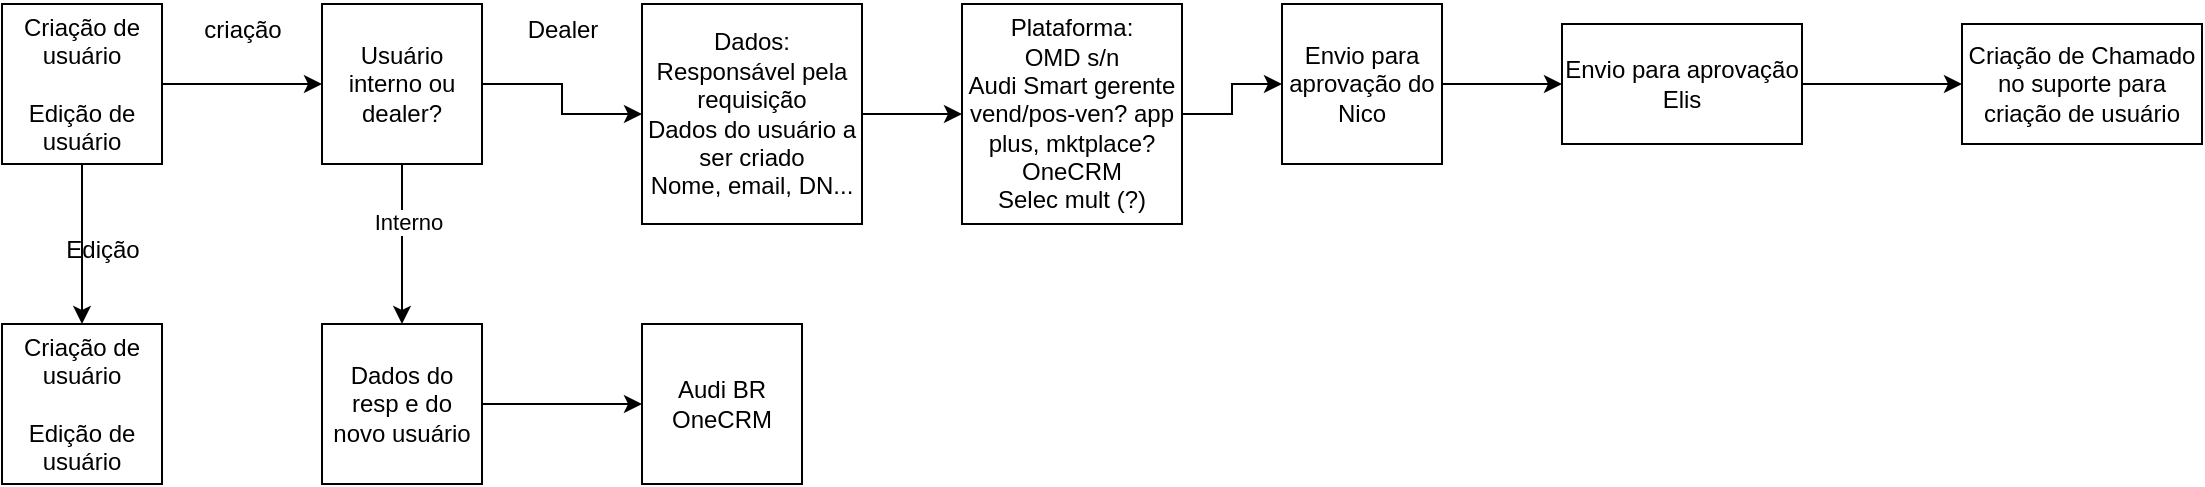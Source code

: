<mxfile version="24.4.9" type="github">
  <diagram name="Page-1" id="VCNTo5o0oTuKVGOChiF5">
    <mxGraphModel dx="1674" dy="738" grid="1" gridSize="10" guides="1" tooltips="1" connect="1" arrows="1" fold="1" page="1" pageScale="1" pageWidth="850" pageHeight="1100" math="0" shadow="0">
      <root>
        <mxCell id="0" />
        <mxCell id="1" parent="0" />
        <mxCell id="rRkaqUsPxJgP9QN9gQN2-3" value="" style="edgeStyle=orthogonalEdgeStyle;rounded=0;orthogonalLoop=1;jettySize=auto;html=1;" edge="1" parent="1" source="rRkaqUsPxJgP9QN9gQN2-1" target="rRkaqUsPxJgP9QN9gQN2-2">
          <mxGeometry relative="1" as="geometry" />
        </mxCell>
        <mxCell id="rRkaqUsPxJgP9QN9gQN2-6" value="" style="edgeStyle=orthogonalEdgeStyle;rounded=0;orthogonalLoop=1;jettySize=auto;html=1;" edge="1" parent="1" source="rRkaqUsPxJgP9QN9gQN2-1" target="rRkaqUsPxJgP9QN9gQN2-5">
          <mxGeometry relative="1" as="geometry" />
        </mxCell>
        <mxCell id="rRkaqUsPxJgP9QN9gQN2-1" value="Criação de usuário&lt;div&gt;&lt;br&gt;&lt;/div&gt;&lt;div&gt;Edição de usuário&lt;/div&gt;" style="whiteSpace=wrap;html=1;aspect=fixed;" vertex="1" parent="1">
          <mxGeometry x="110" y="110" width="80" height="80" as="geometry" />
        </mxCell>
        <mxCell id="rRkaqUsPxJgP9QN9gQN2-9" value="" style="edgeStyle=orthogonalEdgeStyle;rounded=0;orthogonalLoop=1;jettySize=auto;html=1;" edge="1" parent="1" source="rRkaqUsPxJgP9QN9gQN2-2" target="rRkaqUsPxJgP9QN9gQN2-8">
          <mxGeometry relative="1" as="geometry" />
        </mxCell>
        <mxCell id="rRkaqUsPxJgP9QN9gQN2-20" value="" style="edgeStyle=orthogonalEdgeStyle;rounded=0;orthogonalLoop=1;jettySize=auto;html=1;" edge="1" parent="1" source="rRkaqUsPxJgP9QN9gQN2-2" target="rRkaqUsPxJgP9QN9gQN2-19">
          <mxGeometry relative="1" as="geometry" />
        </mxCell>
        <mxCell id="rRkaqUsPxJgP9QN9gQN2-21" value="Interno" style="edgeLabel;html=1;align=center;verticalAlign=middle;resizable=0;points=[];" vertex="1" connectable="0" parent="rRkaqUsPxJgP9QN9gQN2-20">
          <mxGeometry x="-0.275" y="3" relative="1" as="geometry">
            <mxPoint as="offset" />
          </mxGeometry>
        </mxCell>
        <mxCell id="rRkaqUsPxJgP9QN9gQN2-2" value="Usuário interno ou dealer?" style="whiteSpace=wrap;html=1;aspect=fixed;" vertex="1" parent="1">
          <mxGeometry x="270" y="110" width="80" height="80" as="geometry" />
        </mxCell>
        <mxCell id="rRkaqUsPxJgP9QN9gQN2-4" value="criação" style="text;html=1;align=center;verticalAlign=middle;resizable=0;points=[];autosize=1;strokeColor=none;fillColor=none;" vertex="1" parent="1">
          <mxGeometry x="200" y="108" width="60" height="30" as="geometry" />
        </mxCell>
        <mxCell id="rRkaqUsPxJgP9QN9gQN2-5" value="Criação de usuário&lt;div&gt;&lt;br&gt;&lt;/div&gt;&lt;div&gt;Edição de usuário&lt;/div&gt;" style="whiteSpace=wrap;html=1;aspect=fixed;" vertex="1" parent="1">
          <mxGeometry x="110" y="270" width="80" height="80" as="geometry" />
        </mxCell>
        <mxCell id="rRkaqUsPxJgP9QN9gQN2-7" value="Edição" style="text;html=1;align=center;verticalAlign=middle;resizable=0;points=[];autosize=1;strokeColor=none;fillColor=none;" vertex="1" parent="1">
          <mxGeometry x="130" y="218" width="60" height="30" as="geometry" />
        </mxCell>
        <mxCell id="rRkaqUsPxJgP9QN9gQN2-12" value="" style="edgeStyle=orthogonalEdgeStyle;rounded=0;orthogonalLoop=1;jettySize=auto;html=1;" edge="1" parent="1" source="rRkaqUsPxJgP9QN9gQN2-8" target="rRkaqUsPxJgP9QN9gQN2-11">
          <mxGeometry relative="1" as="geometry" />
        </mxCell>
        <mxCell id="rRkaqUsPxJgP9QN9gQN2-8" value="Dados:&lt;div&gt;Responsável pela requisição&lt;/div&gt;&lt;div&gt;Dados do usuário a ser criado&lt;br&gt;&lt;div&gt;Nome, email, DN...&lt;/div&gt;&lt;/div&gt;" style="whiteSpace=wrap;html=1;aspect=fixed;" vertex="1" parent="1">
          <mxGeometry x="430" y="110" width="110" height="110" as="geometry" />
        </mxCell>
        <mxCell id="rRkaqUsPxJgP9QN9gQN2-10" value="Dealer" style="text;html=1;align=center;verticalAlign=middle;resizable=0;points=[];autosize=1;strokeColor=none;fillColor=none;" vertex="1" parent="1">
          <mxGeometry x="360" y="108" width="60" height="30" as="geometry" />
        </mxCell>
        <mxCell id="rRkaqUsPxJgP9QN9gQN2-14" value="" style="edgeStyle=orthogonalEdgeStyle;rounded=0;orthogonalLoop=1;jettySize=auto;html=1;" edge="1" parent="1" source="rRkaqUsPxJgP9QN9gQN2-11" target="rRkaqUsPxJgP9QN9gQN2-13">
          <mxGeometry relative="1" as="geometry" />
        </mxCell>
        <mxCell id="rRkaqUsPxJgP9QN9gQN2-11" value="Plataforma:&lt;div&gt;OMD s/n&lt;/div&gt;&lt;div&gt;Audi Smart gerente vend/pos-ven? app plus, mktplace?&lt;/div&gt;&lt;div&gt;&lt;span style=&quot;background-color: initial;&quot;&gt;OneCRM&lt;/span&gt;&lt;/div&gt;&lt;div&gt;Selec mult (?)&lt;/div&gt;" style="whiteSpace=wrap;html=1;aspect=fixed;" vertex="1" parent="1">
          <mxGeometry x="590" y="110" width="110" height="110" as="geometry" />
        </mxCell>
        <mxCell id="rRkaqUsPxJgP9QN9gQN2-16" value="" style="edgeStyle=orthogonalEdgeStyle;rounded=0;orthogonalLoop=1;jettySize=auto;html=1;" edge="1" parent="1" source="rRkaqUsPxJgP9QN9gQN2-13" target="rRkaqUsPxJgP9QN9gQN2-15">
          <mxGeometry relative="1" as="geometry" />
        </mxCell>
        <mxCell id="rRkaqUsPxJgP9QN9gQN2-13" value="Envio para aprovação do Nico" style="whiteSpace=wrap;html=1;aspect=fixed;" vertex="1" parent="1">
          <mxGeometry x="750" y="110" width="80" height="80" as="geometry" />
        </mxCell>
        <mxCell id="rRkaqUsPxJgP9QN9gQN2-18" value="" style="edgeStyle=orthogonalEdgeStyle;rounded=0;orthogonalLoop=1;jettySize=auto;html=1;" edge="1" parent="1" source="rRkaqUsPxJgP9QN9gQN2-15" target="rRkaqUsPxJgP9QN9gQN2-17">
          <mxGeometry relative="1" as="geometry" />
        </mxCell>
        <mxCell id="rRkaqUsPxJgP9QN9gQN2-15" value="Envio para aprovação Elis" style="whiteSpace=wrap;html=1;" vertex="1" parent="1">
          <mxGeometry x="890" y="120" width="120" height="60" as="geometry" />
        </mxCell>
        <mxCell id="rRkaqUsPxJgP9QN9gQN2-17" value="Criação de Chamado no suporte para criação de usuário" style="whiteSpace=wrap;html=1;" vertex="1" parent="1">
          <mxGeometry x="1090" y="120" width="120" height="60" as="geometry" />
        </mxCell>
        <mxCell id="rRkaqUsPxJgP9QN9gQN2-23" value="" style="edgeStyle=orthogonalEdgeStyle;rounded=0;orthogonalLoop=1;jettySize=auto;html=1;" edge="1" parent="1" source="rRkaqUsPxJgP9QN9gQN2-19" target="rRkaqUsPxJgP9QN9gQN2-22">
          <mxGeometry relative="1" as="geometry" />
        </mxCell>
        <mxCell id="rRkaqUsPxJgP9QN9gQN2-19" value="Dados do resp e do novo usuário" style="whiteSpace=wrap;html=1;aspect=fixed;" vertex="1" parent="1">
          <mxGeometry x="270" y="270" width="80" height="80" as="geometry" />
        </mxCell>
        <mxCell id="rRkaqUsPxJgP9QN9gQN2-22" value="Audi BR&lt;div&gt;OneCRM&lt;/div&gt;" style="whiteSpace=wrap;html=1;aspect=fixed;" vertex="1" parent="1">
          <mxGeometry x="430" y="270" width="80" height="80" as="geometry" />
        </mxCell>
      </root>
    </mxGraphModel>
  </diagram>
</mxfile>
